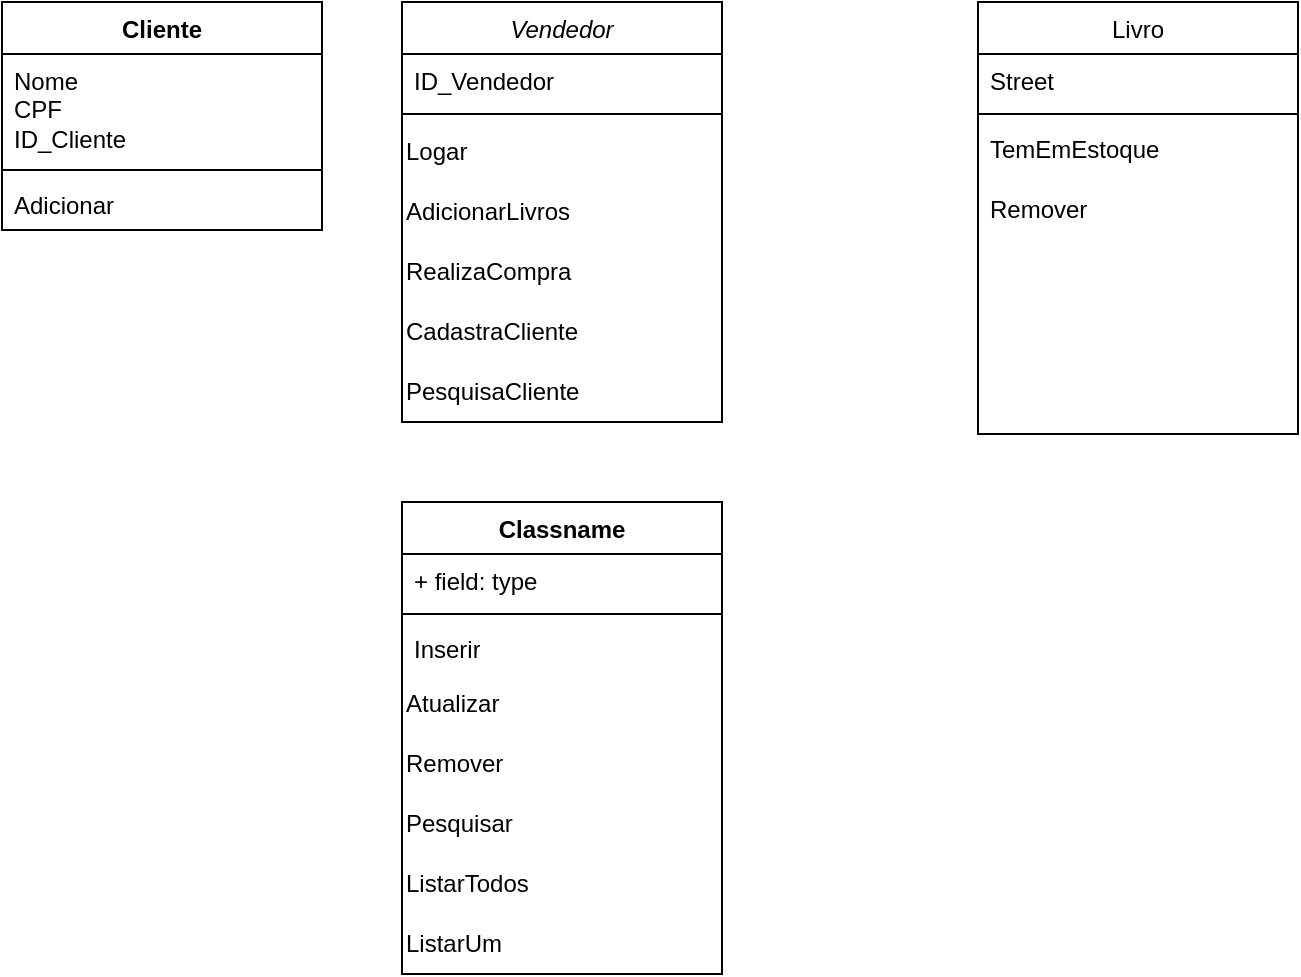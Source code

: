 <mxfile version="24.0.1" type="github">
  <diagram id="C5RBs43oDa-KdzZeNtuy" name="Page-1">
    <mxGraphModel dx="858" dy="474" grid="1" gridSize="10" guides="1" tooltips="1" connect="1" arrows="1" fold="1" page="1" pageScale="1" pageWidth="827" pageHeight="1169" math="0" shadow="0">
      <root>
        <mxCell id="WIyWlLk6GJQsqaUBKTNV-0" />
        <mxCell id="WIyWlLk6GJQsqaUBKTNV-1" parent="WIyWlLk6GJQsqaUBKTNV-0" />
        <mxCell id="zkfFHV4jXpPFQw0GAbJ--0" value="Vendedor" style="swimlane;fontStyle=2;align=center;verticalAlign=top;childLayout=stackLayout;horizontal=1;startSize=26;horizontalStack=0;resizeParent=1;resizeLast=0;collapsible=1;marginBottom=0;rounded=0;shadow=0;strokeWidth=1;" parent="WIyWlLk6GJQsqaUBKTNV-1" vertex="1">
          <mxGeometry x="220" y="120" width="160" height="210" as="geometry">
            <mxRectangle x="230" y="140" width="160" height="26" as="alternateBounds" />
          </mxGeometry>
        </mxCell>
        <mxCell id="zkfFHV4jXpPFQw0GAbJ--1" value="ID_Vendedor" style="text;align=left;verticalAlign=top;spacingLeft=4;spacingRight=4;overflow=hidden;rotatable=0;points=[[0,0.5],[1,0.5]];portConstraint=eastwest;" parent="zkfFHV4jXpPFQw0GAbJ--0" vertex="1">
          <mxGeometry y="26" width="160" height="26" as="geometry" />
        </mxCell>
        <mxCell id="zkfFHV4jXpPFQw0GAbJ--4" value="" style="line;html=1;strokeWidth=1;align=left;verticalAlign=middle;spacingTop=-1;spacingLeft=3;spacingRight=3;rotatable=0;labelPosition=right;points=[];portConstraint=eastwest;" parent="zkfFHV4jXpPFQw0GAbJ--0" vertex="1">
          <mxGeometry y="52" width="160" height="8" as="geometry" />
        </mxCell>
        <mxCell id="5as5_PsOEitrogNu9ph4-9" value="&lt;div align=&quot;left&quot;&gt;Logar&lt;/div&gt;" style="text;html=1;align=left;verticalAlign=middle;resizable=0;points=[];autosize=1;strokeColor=none;fillColor=none;" vertex="1" parent="zkfFHV4jXpPFQw0GAbJ--0">
          <mxGeometry y="60" width="160" height="30" as="geometry" />
        </mxCell>
        <mxCell id="5as5_PsOEitrogNu9ph4-10" value="AdicionarLivros" style="text;html=1;align=left;verticalAlign=middle;resizable=0;points=[];autosize=1;strokeColor=none;fillColor=none;" vertex="1" parent="zkfFHV4jXpPFQw0GAbJ--0">
          <mxGeometry y="90" width="160" height="30" as="geometry" />
        </mxCell>
        <mxCell id="5as5_PsOEitrogNu9ph4-11" value="RealizaCompra" style="text;html=1;align=left;verticalAlign=middle;resizable=0;points=[];autosize=1;strokeColor=none;fillColor=none;" vertex="1" parent="zkfFHV4jXpPFQw0GAbJ--0">
          <mxGeometry y="120" width="160" height="30" as="geometry" />
        </mxCell>
        <mxCell id="5as5_PsOEitrogNu9ph4-12" value="CadastraCliente" style="text;html=1;align=left;verticalAlign=middle;resizable=0;points=[];autosize=1;strokeColor=none;fillColor=none;" vertex="1" parent="zkfFHV4jXpPFQw0GAbJ--0">
          <mxGeometry y="150" width="160" height="30" as="geometry" />
        </mxCell>
        <mxCell id="5as5_PsOEitrogNu9ph4-13" value="PesquisaCliente" style="text;html=1;align=left;verticalAlign=middle;resizable=0;points=[];autosize=1;strokeColor=none;fillColor=none;" vertex="1" parent="zkfFHV4jXpPFQw0GAbJ--0">
          <mxGeometry y="180" width="160" height="30" as="geometry" />
        </mxCell>
        <mxCell id="zkfFHV4jXpPFQw0GAbJ--17" value="Livro" style="swimlane;fontStyle=0;align=center;verticalAlign=top;childLayout=stackLayout;horizontal=1;startSize=26;horizontalStack=0;resizeParent=1;resizeLast=0;collapsible=1;marginBottom=0;rounded=0;shadow=0;strokeWidth=1;" parent="WIyWlLk6GJQsqaUBKTNV-1" vertex="1">
          <mxGeometry x="508" y="120" width="160" height="216" as="geometry">
            <mxRectangle x="550" y="140" width="160" height="26" as="alternateBounds" />
          </mxGeometry>
        </mxCell>
        <mxCell id="zkfFHV4jXpPFQw0GAbJ--18" value="Street" style="text;align=left;verticalAlign=top;spacingLeft=4;spacingRight=4;overflow=hidden;rotatable=0;points=[[0,0.5],[1,0.5]];portConstraint=eastwest;" parent="zkfFHV4jXpPFQw0GAbJ--17" vertex="1">
          <mxGeometry y="26" width="160" height="26" as="geometry" />
        </mxCell>
        <mxCell id="zkfFHV4jXpPFQw0GAbJ--23" value="" style="line;html=1;strokeWidth=1;align=left;verticalAlign=middle;spacingTop=-1;spacingLeft=3;spacingRight=3;rotatable=0;labelPosition=right;points=[];portConstraint=eastwest;" parent="zkfFHV4jXpPFQw0GAbJ--17" vertex="1">
          <mxGeometry y="52" width="160" height="8" as="geometry" />
        </mxCell>
        <mxCell id="5as5_PsOEitrogNu9ph4-0" value="TemEmEstoque" style="text;align=left;verticalAlign=top;spacingLeft=4;spacingRight=4;overflow=hidden;rotatable=0;points=[[0,0.5],[1,0.5]];portConstraint=eastwest;" vertex="1" parent="zkfFHV4jXpPFQw0GAbJ--17">
          <mxGeometry y="60" width="160" height="30" as="geometry" />
        </mxCell>
        <mxCell id="5as5_PsOEitrogNu9ph4-1" value="Remover" style="text;align=left;verticalAlign=top;spacingLeft=4;spacingRight=4;overflow=hidden;rotatable=0;points=[[0,0.5],[1,0.5]];portConstraint=eastwest;" vertex="1" parent="zkfFHV4jXpPFQw0GAbJ--17">
          <mxGeometry y="90" width="160" height="30" as="geometry" />
        </mxCell>
        <mxCell id="q0_GGzaw8S1Le7V9AiM2-4" value="Classname" style="swimlane;fontStyle=1;align=center;verticalAlign=top;childLayout=stackLayout;horizontal=1;startSize=26;horizontalStack=0;resizeParent=1;resizeParentMax=0;resizeLast=0;collapsible=1;marginBottom=0;whiteSpace=wrap;html=1;" vertex="1" parent="WIyWlLk6GJQsqaUBKTNV-1">
          <mxGeometry x="220" y="370" width="160" height="236" as="geometry" />
        </mxCell>
        <mxCell id="q0_GGzaw8S1Le7V9AiM2-5" value="+ field: type" style="text;strokeColor=none;fillColor=none;align=left;verticalAlign=top;spacingLeft=4;spacingRight=4;overflow=hidden;rotatable=0;points=[[0,0.5],[1,0.5]];portConstraint=eastwest;whiteSpace=wrap;html=1;" vertex="1" parent="q0_GGzaw8S1Le7V9AiM2-4">
          <mxGeometry y="26" width="160" height="26" as="geometry" />
        </mxCell>
        <mxCell id="q0_GGzaw8S1Le7V9AiM2-6" value="" style="line;strokeWidth=1;fillColor=none;align=left;verticalAlign=middle;spacingTop=-1;spacingLeft=3;spacingRight=3;rotatable=0;labelPosition=right;points=[];portConstraint=eastwest;strokeColor=inherit;" vertex="1" parent="q0_GGzaw8S1Le7V9AiM2-4">
          <mxGeometry y="52" width="160" height="8" as="geometry" />
        </mxCell>
        <mxCell id="q0_GGzaw8S1Le7V9AiM2-7" value="Inserir" style="text;strokeColor=none;fillColor=none;align=left;verticalAlign=top;spacingLeft=4;spacingRight=4;overflow=hidden;rotatable=0;points=[[0,0.5],[1,0.5]];portConstraint=eastwest;whiteSpace=wrap;html=1;" vertex="1" parent="q0_GGzaw8S1Le7V9AiM2-4">
          <mxGeometry y="60" width="160" height="26" as="geometry" />
        </mxCell>
        <mxCell id="q0_GGzaw8S1Le7V9AiM2-8" value="Atualizar" style="text;html=1;align=left;verticalAlign=middle;resizable=0;points=[];autosize=1;strokeColor=none;fillColor=none;" vertex="1" parent="q0_GGzaw8S1Le7V9AiM2-4">
          <mxGeometry y="86" width="160" height="30" as="geometry" />
        </mxCell>
        <mxCell id="q0_GGzaw8S1Le7V9AiM2-10" value="Remover" style="text;html=1;align=left;verticalAlign=middle;resizable=0;points=[];autosize=1;strokeColor=none;fillColor=none;" vertex="1" parent="q0_GGzaw8S1Le7V9AiM2-4">
          <mxGeometry y="116" width="160" height="30" as="geometry" />
        </mxCell>
        <mxCell id="q0_GGzaw8S1Le7V9AiM2-9" value="Pesquisar" style="text;html=1;align=left;verticalAlign=middle;resizable=0;points=[];autosize=1;strokeColor=none;fillColor=none;" vertex="1" parent="q0_GGzaw8S1Le7V9AiM2-4">
          <mxGeometry y="146" width="160" height="30" as="geometry" />
        </mxCell>
        <mxCell id="q0_GGzaw8S1Le7V9AiM2-11" value="&lt;div align=&quot;left&quot;&gt;ListarTodos&lt;br&gt;&lt;/div&gt;" style="text;html=1;align=left;verticalAlign=middle;resizable=0;points=[];autosize=1;strokeColor=none;fillColor=none;" vertex="1" parent="q0_GGzaw8S1Le7V9AiM2-4">
          <mxGeometry y="176" width="160" height="30" as="geometry" />
        </mxCell>
        <mxCell id="q0_GGzaw8S1Le7V9AiM2-12" value="ListarUm" style="text;html=1;align=left;verticalAlign=middle;resizable=0;points=[];autosize=1;strokeColor=none;fillColor=none;" vertex="1" parent="q0_GGzaw8S1Le7V9AiM2-4">
          <mxGeometry y="206" width="160" height="30" as="geometry" />
        </mxCell>
        <mxCell id="zO5-gemIBGxygTYU7Dtz-0" value="Cliente" style="swimlane;fontStyle=1;align=center;verticalAlign=top;childLayout=stackLayout;horizontal=1;startSize=26;horizontalStack=0;resizeParent=1;resizeParentMax=0;resizeLast=0;collapsible=1;marginBottom=0;whiteSpace=wrap;html=1;" vertex="1" parent="WIyWlLk6GJQsqaUBKTNV-1">
          <mxGeometry x="20" y="120" width="160" height="114" as="geometry" />
        </mxCell>
        <mxCell id="zO5-gemIBGxygTYU7Dtz-1" value="Nome&lt;br&gt;&lt;div&gt;CPF&lt;/div&gt;&lt;div&gt;ID_Cliente&lt;/div&gt;" style="text;strokeColor=none;fillColor=none;align=left;verticalAlign=top;spacingLeft=4;spacingRight=4;overflow=hidden;rotatable=0;points=[[0,0.5],[1,0.5]];portConstraint=eastwest;whiteSpace=wrap;html=1;" vertex="1" parent="zO5-gemIBGxygTYU7Dtz-0">
          <mxGeometry y="26" width="160" height="54" as="geometry" />
        </mxCell>
        <mxCell id="zO5-gemIBGxygTYU7Dtz-2" value="" style="line;strokeWidth=1;fillColor=none;align=left;verticalAlign=middle;spacingTop=-1;spacingLeft=3;spacingRight=3;rotatable=0;labelPosition=right;points=[];portConstraint=eastwest;strokeColor=inherit;" vertex="1" parent="zO5-gemIBGxygTYU7Dtz-0">
          <mxGeometry y="80" width="160" height="8" as="geometry" />
        </mxCell>
        <mxCell id="zO5-gemIBGxygTYU7Dtz-3" value="Adicionar" style="text;strokeColor=none;fillColor=none;align=left;verticalAlign=top;spacingLeft=4;spacingRight=4;overflow=hidden;rotatable=0;points=[[0,0.5],[1,0.5]];portConstraint=eastwest;whiteSpace=wrap;html=1;" vertex="1" parent="zO5-gemIBGxygTYU7Dtz-0">
          <mxGeometry y="88" width="160" height="26" as="geometry" />
        </mxCell>
      </root>
    </mxGraphModel>
  </diagram>
</mxfile>

